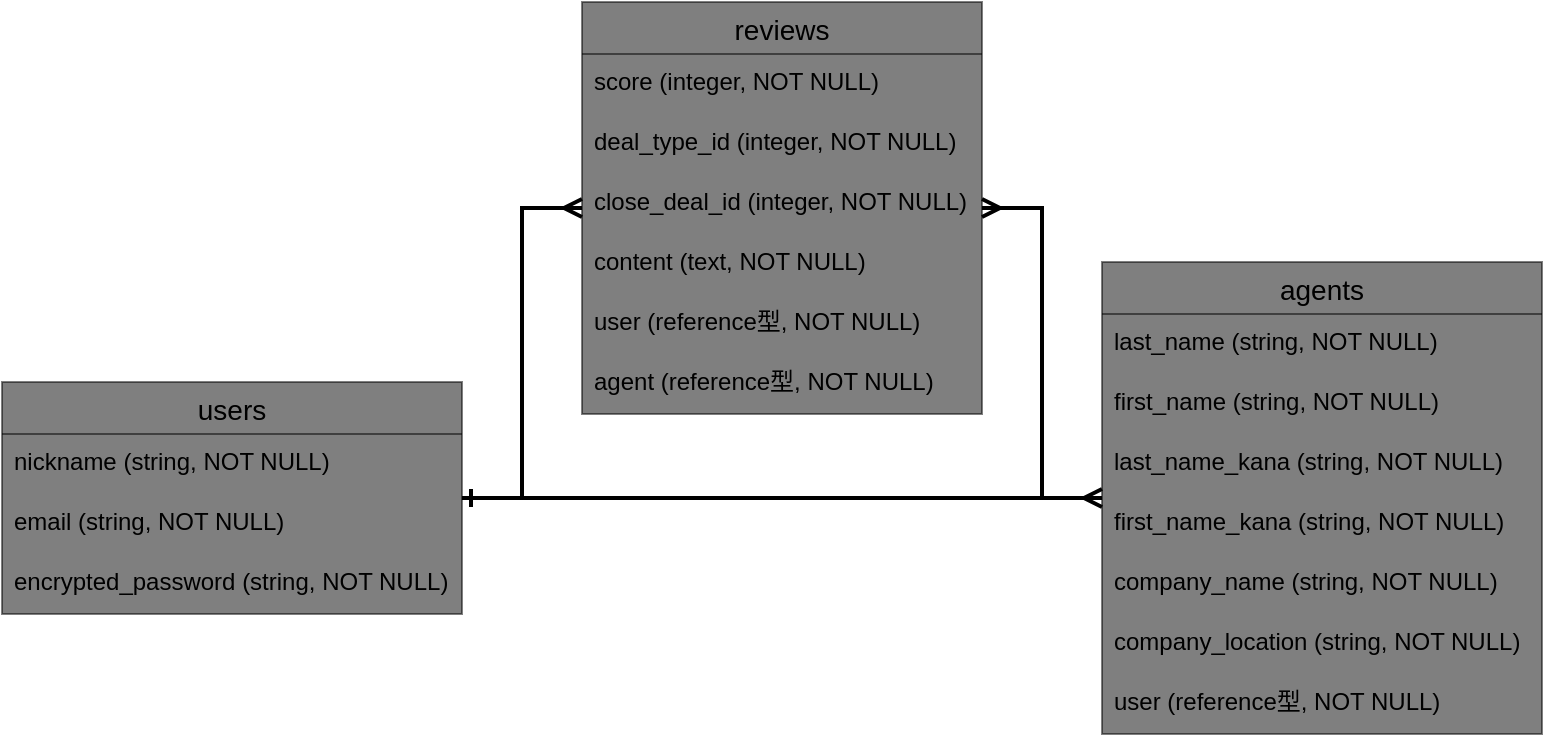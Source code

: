 <mxfile version="13.10.0" type="embed">
    <diagram id="CeVrCjMPzNWEjYutV0C8" name="Page-1">
        <mxGraphModel dx="52" dy="37" grid="1" gridSize="10" guides="1" tooltips="1" connect="1" arrows="1" fold="1" page="1" pageScale="1" pageWidth="827" pageHeight="1169" math="0" shadow="0">
            <root>
                <mxCell id="0"/>
                <mxCell id="1" parent="0"/>
                <mxCell id="2" value="users" style="swimlane;fontStyle=0;childLayout=stackLayout;horizontal=1;startSize=26;horizontalStack=0;resizeParent=1;resizeParentMax=0;resizeLast=0;collapsible=1;marginBottom=0;align=center;fontSize=14;fillColor=#000000;opacity=50;" parent="1" vertex="1">
                    <mxGeometry x="40" y="290" width="230" height="116" as="geometry"/>
                </mxCell>
                <mxCell id="3" value="nickname (string, NOT NULL)" style="text;spacingLeft=4;spacingRight=4;overflow=hidden;rotatable=0;points=[[0,0.5],[1,0.5]];portConstraint=eastwest;fontSize=12;fillColor=#000000;opacity=50;" parent="2" vertex="1">
                    <mxGeometry y="26" width="230" height="30" as="geometry"/>
                </mxCell>
                <mxCell id="6" value="email (string, NOT NULL)" style="text;spacingLeft=4;spacingRight=4;overflow=hidden;rotatable=0;points=[[0,0.5],[1,0.5]];portConstraint=eastwest;fontSize=12;fillColor=#000000;opacity=50;" parent="2" vertex="1">
                    <mxGeometry y="56" width="230" height="30" as="geometry"/>
                </mxCell>
                <mxCell id="4" value="encrypted_password (string, NOT NULL)" style="text;spacingLeft=4;spacingRight=4;overflow=hidden;rotatable=0;points=[[0,0.5],[1,0.5]];portConstraint=eastwest;fontSize=12;fillColor=#000000;opacity=50;" parent="2" vertex="1">
                    <mxGeometry y="86" width="230" height="30" as="geometry"/>
                </mxCell>
                <mxCell id="8" value="reviews" style="swimlane;fontStyle=0;childLayout=stackLayout;horizontal=1;startSize=26;horizontalStack=0;resizeParent=1;resizeParentMax=0;resizeLast=0;collapsible=1;marginBottom=0;align=center;fontSize=14;fillColor=#000000;opacity=50;" parent="1" vertex="1">
                    <mxGeometry x="330" y="100" width="200" height="206" as="geometry"/>
                </mxCell>
                <mxCell id="9" value="score (integer, NOT NULL)" style="text;spacingLeft=4;spacingRight=4;overflow=hidden;rotatable=0;points=[[0,0.5],[1,0.5]];portConstraint=eastwest;fontSize=12;fillColor=#000000;opacity=50;" parent="8" vertex="1">
                    <mxGeometry y="26" width="200" height="30" as="geometry"/>
                </mxCell>
                <mxCell id="10" value="deal_type_id (integer, NOT NULL)" style="text;spacingLeft=4;spacingRight=4;overflow=hidden;rotatable=0;points=[[0,0.5],[1,0.5]];portConstraint=eastwest;fontSize=12;fillColor=#000000;opacity=50;" parent="8" vertex="1">
                    <mxGeometry y="56" width="200" height="30" as="geometry"/>
                </mxCell>
                <mxCell id="12" value="close_deal_id (integer, NOT NULL)" style="text;spacingLeft=4;spacingRight=4;overflow=hidden;rotatable=0;points=[[0,0.5],[1,0.5]];portConstraint=eastwest;fontSize=12;fillColor=#000000;opacity=50;" parent="8" vertex="1">
                    <mxGeometry y="86" width="200" height="30" as="geometry"/>
                </mxCell>
                <mxCell id="11" value="content (text, NOT NULL)" style="text;spacingLeft=4;spacingRight=4;overflow=hidden;rotatable=0;points=[[0,0.5],[1,0.5]];portConstraint=eastwest;fontSize=12;fillColor=#000000;opacity=50;" parent="8" vertex="1">
                    <mxGeometry y="116" width="200" height="30" as="geometry"/>
                </mxCell>
                <mxCell id="13" value="user (reference型, NOT NULL)" style="text;spacingLeft=4;spacingRight=4;overflow=hidden;rotatable=0;points=[[0,0.5],[1,0.5]];portConstraint=eastwest;fontSize=12;fillColor=#000000;opacity=50;" parent="8" vertex="1">
                    <mxGeometry y="146" width="200" height="30" as="geometry"/>
                </mxCell>
                <mxCell id="14" value="agent (reference型, NOT NULL)" style="text;spacingLeft=4;spacingRight=4;overflow=hidden;rotatable=0;points=[[0,0.5],[1,0.5]];portConstraint=eastwest;fontSize=12;fillColor=#000000;opacity=50;" parent="8" vertex="1">
                    <mxGeometry y="176" width="200" height="30" as="geometry"/>
                </mxCell>
                <mxCell id="15" value="agents" style="swimlane;fontStyle=0;childLayout=stackLayout;horizontal=1;startSize=26;horizontalStack=0;resizeParent=1;resizeParentMax=0;resizeLast=0;collapsible=1;marginBottom=0;align=center;fontSize=14;fillColor=#000000;opacity=50;" parent="1" vertex="1">
                    <mxGeometry x="590" y="230" width="220" height="236" as="geometry"/>
                </mxCell>
                <mxCell id="16" value="last_name (string, NOT NULL)" style="text;spacingLeft=4;spacingRight=4;overflow=hidden;rotatable=0;points=[[0,0.5],[1,0.5]];portConstraint=eastwest;fontSize=12;fillColor=#000000;opacity=50;" parent="15" vertex="1">
                    <mxGeometry y="26" width="220" height="30" as="geometry"/>
                </mxCell>
                <mxCell id="22" value="first_name (string, NOT NULL)" style="text;spacingLeft=4;spacingRight=4;overflow=hidden;rotatable=0;points=[[0,0.5],[1,0.5]];portConstraint=eastwest;fontSize=12;fillColor=#000000;opacity=50;" parent="15" vertex="1">
                    <mxGeometry y="56" width="220" height="30" as="geometry"/>
                </mxCell>
                <mxCell id="23" value="last_name_kana (string, NOT NULL)" style="text;spacingLeft=4;spacingRight=4;overflow=hidden;rotatable=0;points=[[0,0.5],[1,0.5]];portConstraint=eastwest;fontSize=12;fillColor=#000000;opacity=50;" parent="15" vertex="1">
                    <mxGeometry y="86" width="220" height="30" as="geometry"/>
                </mxCell>
                <mxCell id="24" value="first_name_kana (string, NOT NULL)" style="text;spacingLeft=4;spacingRight=4;overflow=hidden;rotatable=0;points=[[0,0.5],[1,0.5]];portConstraint=eastwest;fontSize=12;fillColor=#000000;opacity=50;" parent="15" vertex="1">
                    <mxGeometry y="116" width="220" height="30" as="geometry"/>
                </mxCell>
                <mxCell id="25" value="company_name (string, NOT NULL)" style="text;spacingLeft=4;spacingRight=4;overflow=hidden;rotatable=0;points=[[0,0.5],[1,0.5]];portConstraint=eastwest;fontSize=12;fillColor=#000000;opacity=50;" parent="15" vertex="1">
                    <mxGeometry y="146" width="220" height="30" as="geometry"/>
                </mxCell>
                <mxCell id="26" value="company_location (string, NOT NULL)" style="text;spacingLeft=4;spacingRight=4;overflow=hidden;rotatable=0;points=[[0,0.5],[1,0.5]];portConstraint=eastwest;fontSize=12;fillColor=#000000;opacity=50;" parent="15" vertex="1">
                    <mxGeometry y="176" width="220" height="30" as="geometry"/>
                </mxCell>
                <mxCell id="30" value="user (reference型, NOT NULL)" style="text;spacingLeft=4;spacingRight=4;overflow=hidden;rotatable=0;points=[[0,0.5],[1,0.5]];portConstraint=eastwest;fontSize=12;fillColor=#000000;opacity=50;" parent="15" vertex="1">
                    <mxGeometry y="206" width="220" height="30" as="geometry"/>
                </mxCell>
                <mxCell id="28" value="" style="edgeStyle=entityRelationEdgeStyle;fontSize=12;html=1;endArrow=ERmany;startArrow=ERone;startFill=0;fillColor=#000000;strokeWidth=2;rounded=0;" parent="1" source="2" target="8" edge="1">
                    <mxGeometry width="100" height="100" relative="1" as="geometry">
                        <mxPoint x="260" y="150" as="sourcePoint"/>
                        <mxPoint x="290" y="150" as="targetPoint"/>
                    </mxGeometry>
                </mxCell>
                <mxCell id="29" value="" style="edgeStyle=entityRelationEdgeStyle;fontSize=12;html=1;endArrow=none;startArrow=ERmany;startFill=0;endFill=0;fillColor=#000000;strokeWidth=2;rounded=0;" parent="1" source="8" target="15" edge="1">
                    <mxGeometry width="100" height="100" relative="1" as="geometry">
                        <mxPoint x="330" y="400" as="sourcePoint"/>
                        <mxPoint x="430" y="300" as="targetPoint"/>
                    </mxGeometry>
                </mxCell>
                <mxCell id="31" value="" style="edgeStyle=entityRelationEdgeStyle;fontSize=12;html=1;endArrow=ERmany;startArrow=ERone;startFill=0;fillColor=#000000;strokeWidth=2;rounded=0;" parent="1" source="2" target="15" edge="1">
                    <mxGeometry width="100" height="100" relative="1" as="geometry">
                        <mxPoint x="110" y="200" as="sourcePoint"/>
                        <mxPoint x="340" y="320" as="targetPoint"/>
                    </mxGeometry>
                </mxCell>
            </root>
        </mxGraphModel>
    </diagram>
</mxfile>